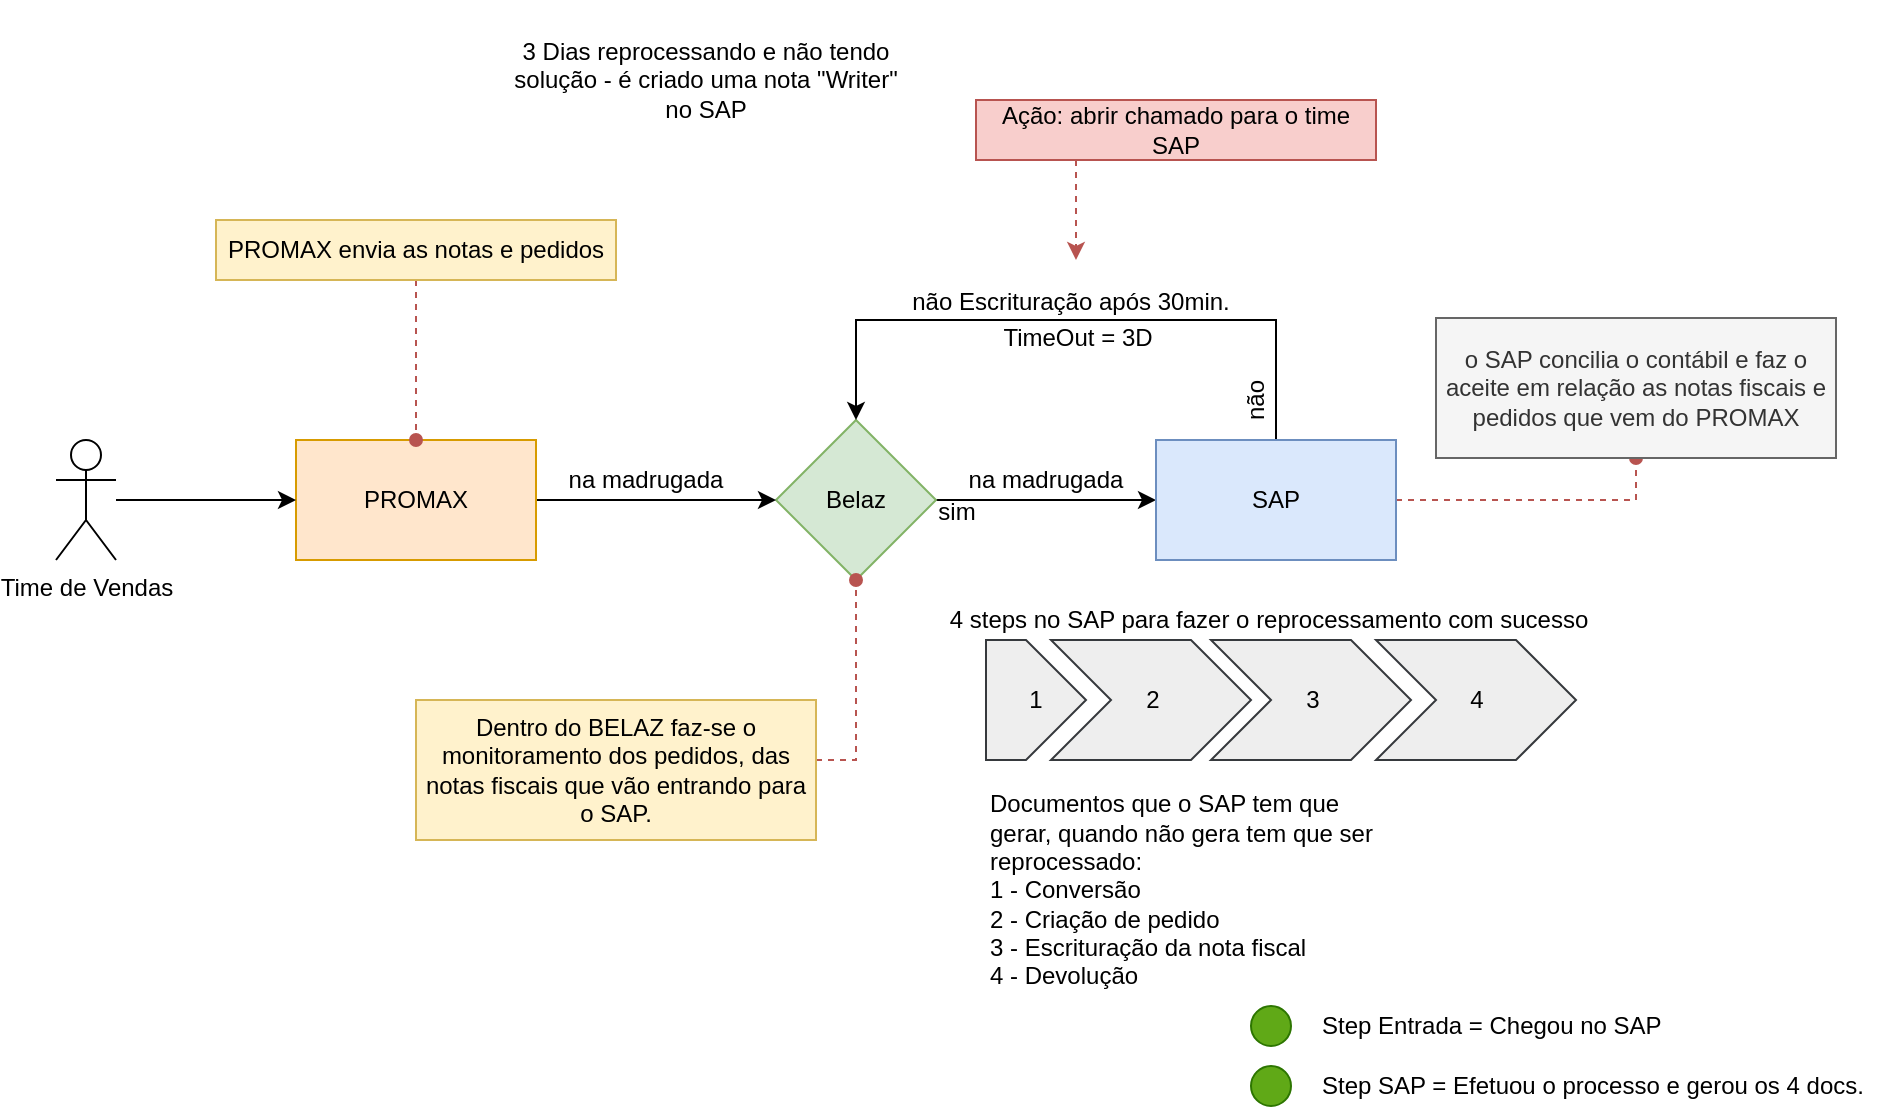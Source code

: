<mxfile version="21.3.7" type="github" pages="3">
  <diagram name="mod-Nfiscal" id="FYMTjBYePlC2DOv42e8Q">
    <mxGraphModel dx="1360" dy="703" grid="1" gridSize="10" guides="1" tooltips="1" connect="1" arrows="1" fold="1" page="1" pageScale="1" pageWidth="1169" pageHeight="827" background="none" math="0" shadow="0">
      <root>
        <mxCell id="0" />
        <mxCell id="1" parent="0" />
        <mxCell id="Rg6NBaC7I_4Q3Aoimb-7-5" style="edgeStyle=orthogonalEdgeStyle;rounded=0;orthogonalLoop=1;jettySize=auto;html=1;entryX=0;entryY=0.5;entryDx=0;entryDy=0;exitX=1;exitY=0.5;exitDx=0;exitDy=0;" edge="1" parent="1" source="Rg6NBaC7I_4Q3Aoimb-7-1" target="Rg6NBaC7I_4Q3Aoimb-7-2">
          <mxGeometry relative="1" as="geometry">
            <mxPoint x="570" y="370" as="sourcePoint" />
          </mxGeometry>
        </mxCell>
        <mxCell id="Rg6NBaC7I_4Q3Aoimb-7-1" value="Belaz" style="rhombus;whiteSpace=wrap;html=1;fillColor=#d5e8d4;strokeColor=#82b366;" vertex="1" parent="1">
          <mxGeometry x="480" y="330" width="80" height="80" as="geometry" />
        </mxCell>
        <mxCell id="Rg6NBaC7I_4Q3Aoimb-7-21" style="edgeStyle=orthogonalEdgeStyle;rounded=0;orthogonalLoop=1;jettySize=auto;html=1;entryX=0.5;entryY=0;entryDx=0;entryDy=0;" edge="1" parent="1" source="Rg6NBaC7I_4Q3Aoimb-7-2" target="Rg6NBaC7I_4Q3Aoimb-7-1">
          <mxGeometry relative="1" as="geometry">
            <mxPoint x="560" y="310" as="targetPoint" />
            <Array as="points">
              <mxPoint x="730" y="280" />
              <mxPoint x="520" y="280" />
            </Array>
          </mxGeometry>
        </mxCell>
        <mxCell id="Rg6NBaC7I_4Q3Aoimb-7-37" style="edgeStyle=orthogonalEdgeStyle;rounded=0;orthogonalLoop=1;jettySize=auto;html=1;entryX=0.5;entryY=1;entryDx=0;entryDy=0;fillColor=#f8cecc;strokeColor=#b85450;endArrow=oval;endFill=1;dashed=1;" edge="1" parent="1" source="Rg6NBaC7I_4Q3Aoimb-7-2" target="Rg6NBaC7I_4Q3Aoimb-7-11">
          <mxGeometry relative="1" as="geometry" />
        </mxCell>
        <mxCell id="Rg6NBaC7I_4Q3Aoimb-7-2" value="SAP" style="rounded=0;whiteSpace=wrap;html=1;fillColor=#dae8fc;strokeColor=#6c8ebf;" vertex="1" parent="1">
          <mxGeometry x="670" y="340" width="120" height="60" as="geometry" />
        </mxCell>
        <mxCell id="Rg6NBaC7I_4Q3Aoimb-7-4" style="edgeStyle=orthogonalEdgeStyle;rounded=0;orthogonalLoop=1;jettySize=auto;html=1;exitX=1;exitY=0.5;exitDx=0;exitDy=0;entryX=0;entryY=0.5;entryDx=0;entryDy=0;" edge="1" parent="1" source="Rg6NBaC7I_4Q3Aoimb-7-3" target="Rg6NBaC7I_4Q3Aoimb-7-1">
          <mxGeometry relative="1" as="geometry" />
        </mxCell>
        <mxCell id="Rg6NBaC7I_4Q3Aoimb-7-3" value="PROMAX" style="rounded=0;whiteSpace=wrap;html=1;fillColor=#ffe6cc;strokeColor=#d79b00;" vertex="1" parent="1">
          <mxGeometry x="240" y="340" width="120" height="60" as="geometry" />
        </mxCell>
        <mxCell id="Rg6NBaC7I_4Q3Aoimb-7-9" style="rounded=0;orthogonalLoop=1;jettySize=auto;html=1;exitX=0.25;exitY=1;exitDx=0;exitDy=0;fillColor=#f8cecc;strokeColor=#b85450;dashed=1;edgeStyle=orthogonalEdgeStyle;" edge="1" parent="1" source="Rg6NBaC7I_4Q3Aoimb-7-7">
          <mxGeometry relative="1" as="geometry">
            <mxPoint x="630" y="250" as="targetPoint" />
          </mxGeometry>
        </mxCell>
        <mxCell id="Rg6NBaC7I_4Q3Aoimb-7-7" value="Ação: abrir chamado para o time SAP" style="text;html=1;strokeColor=#b85450;fillColor=#f8cecc;align=center;verticalAlign=middle;whiteSpace=wrap;rounded=0;" vertex="1" parent="1">
          <mxGeometry x="580" y="170" width="200" height="30" as="geometry" />
        </mxCell>
        <mxCell id="Rg6NBaC7I_4Q3Aoimb-7-10" style="edgeStyle=orthogonalEdgeStyle;rounded=0;orthogonalLoop=1;jettySize=auto;html=1;fillColor=#f8cecc;strokeColor=#b85450;dashed=1;endArrow=oval;endFill=1;" edge="1" parent="1" source="Rg6NBaC7I_4Q3Aoimb-7-8" target="Rg6NBaC7I_4Q3Aoimb-7-3">
          <mxGeometry relative="1" as="geometry">
            <mxPoint x="300" y="310" as="targetPoint" />
          </mxGeometry>
        </mxCell>
        <mxCell id="Rg6NBaC7I_4Q3Aoimb-7-8" value="PROMAX envia as notas e pedidos" style="text;html=1;strokeColor=#d6b656;fillColor=#fff2cc;align=center;verticalAlign=middle;whiteSpace=wrap;rounded=0;" vertex="1" parent="1">
          <mxGeometry x="200" y="230" width="200" height="30" as="geometry" />
        </mxCell>
        <mxCell id="Rg6NBaC7I_4Q3Aoimb-7-11" value="o SAP concilia o contábil e faz o aceite em relação as notas fiscais e pedidos que vem do PROMAX" style="text;html=1;strokeColor=#666666;fillColor=#f5f5f5;align=center;verticalAlign=middle;whiteSpace=wrap;rounded=0;fontColor=#333333;" vertex="1" parent="1">
          <mxGeometry x="810" y="279" width="200" height="70" as="geometry" />
        </mxCell>
        <mxCell id="Rg6NBaC7I_4Q3Aoimb-7-13" style="edgeStyle=orthogonalEdgeStyle;rounded=0;orthogonalLoop=1;jettySize=auto;html=1;entryX=0;entryY=0.5;entryDx=0;entryDy=0;fillColor=none;" edge="1" parent="1" source="Rg6NBaC7I_4Q3Aoimb-7-12" target="Rg6NBaC7I_4Q3Aoimb-7-3">
          <mxGeometry relative="1" as="geometry" />
        </mxCell>
        <mxCell id="Rg6NBaC7I_4Q3Aoimb-7-12" value="Time de Vendas" style="shape=umlActor;verticalLabelPosition=bottom;verticalAlign=top;html=1;outlineConnect=0;" vertex="1" parent="1">
          <mxGeometry x="120" y="340" width="30" height="60" as="geometry" />
        </mxCell>
        <mxCell id="Rg6NBaC7I_4Q3Aoimb-7-15" value="na madrugada" style="text;html=1;strokeColor=none;fillColor=none;align=center;verticalAlign=middle;whiteSpace=wrap;rounded=0;" vertex="1" parent="1">
          <mxGeometry x="360" y="350" width="110" height="20" as="geometry" />
        </mxCell>
        <mxCell id="Rg6NBaC7I_4Q3Aoimb-7-16" value="na madrugada" style="text;html=1;strokeColor=none;fillColor=none;align=center;verticalAlign=middle;whiteSpace=wrap;rounded=0;" vertex="1" parent="1">
          <mxGeometry x="560" y="350" width="110" height="20" as="geometry" />
        </mxCell>
        <mxCell id="Rg6NBaC7I_4Q3Aoimb-7-17" value="sim" style="text;html=1;strokeColor=none;fillColor=none;align=center;verticalAlign=middle;whiteSpace=wrap;rounded=0;" vertex="1" parent="1">
          <mxGeometry x="555.5" y="366" width="29" height="20" as="geometry" />
        </mxCell>
        <mxCell id="Rg6NBaC7I_4Q3Aoimb-7-22" value="não" style="text;html=1;strokeColor=none;fillColor=none;align=center;verticalAlign=middle;whiteSpace=wrap;rounded=0;rotation=270;" vertex="1" parent="1">
          <mxGeometry x="690" y="310" width="60" height="20" as="geometry" />
        </mxCell>
        <mxCell id="Rg6NBaC7I_4Q3Aoimb-7-23" value="não Escrituração após 30min." style="text;html=1;strokeColor=none;fillColor=none;align=center;verticalAlign=middle;whiteSpace=wrap;rounded=0;" vertex="1" parent="1">
          <mxGeometry x="545" y="261" width="165" height="20" as="geometry" />
        </mxCell>
        <mxCell id="Rg6NBaC7I_4Q3Aoimb-7-25" style="edgeStyle=orthogonalEdgeStyle;rounded=0;orthogonalLoop=1;jettySize=auto;html=1;fillColor=#f8cecc;strokeColor=#b85450;dashed=1;entryX=0.5;entryY=1;entryDx=0;entryDy=0;endArrow=oval;endFill=1;" edge="1" parent="1" source="Rg6NBaC7I_4Q3Aoimb-7-24" target="Rg6NBaC7I_4Q3Aoimb-7-1">
          <mxGeometry relative="1" as="geometry">
            <mxPoint x="520" y="420" as="targetPoint" />
            <Array as="points">
              <mxPoint x="520" y="500" />
            </Array>
          </mxGeometry>
        </mxCell>
        <mxCell id="Rg6NBaC7I_4Q3Aoimb-7-24" value="Dentro do BELAZ faz-se o monitoramento dos pedidos, das notas fiscais que vão entrando para o SAP." style="text;html=1;strokeColor=#d6b656;fillColor=#fff2cc;align=center;verticalAlign=middle;whiteSpace=wrap;rounded=0;" vertex="1" parent="1">
          <mxGeometry x="300" y="470" width="200" height="70" as="geometry" />
        </mxCell>
        <mxCell id="Rg6NBaC7I_4Q3Aoimb-7-27" value="TimeOut = 3D" style="text;html=1;strokeColor=none;fillColor=none;align=center;verticalAlign=middle;whiteSpace=wrap;rounded=0;" vertex="1" parent="1">
          <mxGeometry x="551" y="279" width="160" height="20" as="geometry" />
        </mxCell>
        <mxCell id="Rg6NBaC7I_4Q3Aoimb-7-28" value="3 Dias reprocessando e não tendo solução - é criado uma nota &quot;Writer&quot; no SAP" style="text;html=1;strokeColor=none;fillColor=none;align=center;verticalAlign=middle;whiteSpace=wrap;rounded=0;" vertex="1" parent="1">
          <mxGeometry x="345" y="120" width="200" height="80" as="geometry" />
        </mxCell>
        <mxCell id="Rg6NBaC7I_4Q3Aoimb-7-30" value="2" style="html=1;shadow=0;dashed=0;align=center;verticalAlign=middle;shape=mxgraph.arrows2.arrow;dy=0;dx=30;notch=30;fillColor=#eeeeee;strokeColor=#36393d;" vertex="1" parent="1">
          <mxGeometry x="617.5" y="440" width="100" height="60" as="geometry" />
        </mxCell>
        <mxCell id="Rg6NBaC7I_4Q3Aoimb-7-31" value="3" style="html=1;shadow=0;dashed=0;align=center;verticalAlign=middle;shape=mxgraph.arrows2.arrow;dy=0;dx=30;notch=30;fillColor=#eeeeee;strokeColor=#36393d;" vertex="1" parent="1">
          <mxGeometry x="697.5" y="440" width="100" height="60" as="geometry" />
        </mxCell>
        <mxCell id="Rg6NBaC7I_4Q3Aoimb-7-32" value="4" style="html=1;shadow=0;dashed=0;align=center;verticalAlign=middle;shape=mxgraph.arrows2.arrow;dy=0;dx=30;notch=30;fillColor=#eeeeee;strokeColor=#36393d;" vertex="1" parent="1">
          <mxGeometry x="780" y="440" width="100" height="60" as="geometry" />
        </mxCell>
        <mxCell id="Rg6NBaC7I_4Q3Aoimb-7-33" value="1" style="shape=offPageConnector;whiteSpace=wrap;html=1;direction=north;size=0.6;fillColor=#eeeeee;strokeColor=#36393d;" vertex="1" parent="1">
          <mxGeometry x="585" y="440" width="50" height="60" as="geometry" />
        </mxCell>
        <mxCell id="Rg6NBaC7I_4Q3Aoimb-7-35" value="Documentos que o SAP tem que gerar, quando não gera tem que ser reprocessado:&lt;br&gt;1 - Conversão&lt;br&gt;2 - Criação de pedido&lt;br&gt;3 - Escrituração da nota fiscal&lt;br&gt;4 - Devolução" style="text;html=1;strokeColor=none;fillColor=none;align=left;verticalAlign=middle;whiteSpace=wrap;rounded=0;" vertex="1" parent="1">
          <mxGeometry x="585" y="510" width="200" height="110" as="geometry" />
        </mxCell>
        <mxCell id="Rg6NBaC7I_4Q3Aoimb-7-36" value="4 steps no SAP para fazer o reprocessamento com sucesso" style="text;html=1;strokeColor=none;fillColor=none;align=center;verticalAlign=middle;whiteSpace=wrap;rounded=0;" vertex="1" parent="1">
          <mxGeometry x="559" y="420" width="335" height="20" as="geometry" />
        </mxCell>
        <mxCell id="XzcwxMrILsMq7qP77e5U-1" value="" style="ellipse;whiteSpace=wrap;html=1;aspect=fixed;fillColor=#60a917;strokeColor=#2D7600;fontColor=#ffffff;" vertex="1" parent="1">
          <mxGeometry x="717.5" y="623" width="20" height="20" as="geometry" />
        </mxCell>
        <mxCell id="XzcwxMrILsMq7qP77e5U-2" value="Step Entrada = Chegou no SAP" style="text;html=1;strokeColor=none;fillColor=none;align=left;verticalAlign=middle;whiteSpace=wrap;rounded=0;" vertex="1" parent="1">
          <mxGeometry x="751" y="618" width="209" height="30" as="geometry" />
        </mxCell>
        <mxCell id="XzcwxMrILsMq7qP77e5U-3" value="" style="ellipse;whiteSpace=wrap;html=1;aspect=fixed;fillColor=#60a917;strokeColor=#2D7600;fontColor=#ffffff;" vertex="1" parent="1">
          <mxGeometry x="717.5" y="653" width="20" height="20" as="geometry" />
        </mxCell>
        <mxCell id="XzcwxMrILsMq7qP77e5U-4" value="Step SAP = Efetuou o processo e gerou os 4 docs." style="text;html=1;strokeColor=none;fillColor=none;align=left;verticalAlign=middle;whiteSpace=wrap;rounded=0;" vertex="1" parent="1">
          <mxGeometry x="751" y="648" width="279" height="30" as="geometry" />
        </mxCell>
      </root>
    </mxGraphModel>
  </diagram>
  <diagram name="mod-Recebiveis" id="u37iiUtKy4Pvebnfom2-">
    <mxGraphModel dx="1460" dy="780" grid="1" gridSize="10" guides="1" tooltips="1" connect="1" arrows="1" fold="1" page="1" pageScale="1" pageWidth="1169" pageHeight="827" background="none" math="0" shadow="0">
      <root>
        <mxCell id="Rk-nTdF6yKmfxF4wdlLT-0" />
        <mxCell id="Rk-nTdF6yKmfxF4wdlLT-1" parent="Rk-nTdF6yKmfxF4wdlLT-0" />
        <mxCell id="Rk-nTdF6yKmfxF4wdlLT-3" value="Belaz" style="rhombus;whiteSpace=wrap;html=1;fillColor=#d5e8d4;strokeColor=#82b366;" vertex="1" parent="Rk-nTdF6yKmfxF4wdlLT-1">
          <mxGeometry x="290" y="290" width="80" height="80" as="geometry" />
        </mxCell>
        <mxCell id="Rk-nTdF6yKmfxF4wdlLT-5" style="edgeStyle=orthogonalEdgeStyle;rounded=0;orthogonalLoop=1;jettySize=auto;html=1;entryX=0.5;entryY=1;entryDx=0;entryDy=0;fillColor=#f8cecc;strokeColor=#b85450;endArrow=oval;endFill=1;dashed=1;" edge="1" parent="Rk-nTdF6yKmfxF4wdlLT-1" source="Rk-nTdF6yKmfxF4wdlLT-6" target="Rk-nTdF6yKmfxF4wdlLT-13">
          <mxGeometry relative="1" as="geometry" />
        </mxCell>
        <mxCell id="Rk-nTdF6yKmfxF4wdlLT-6" value="SAP" style="rounded=0;whiteSpace=wrap;html=1;fillColor=#dae8fc;strokeColor=#6c8ebf;" vertex="1" parent="Rk-nTdF6yKmfxF4wdlLT-1">
          <mxGeometry x="720" y="300" width="120" height="60" as="geometry" />
        </mxCell>
        <mxCell id="Rk-nTdF6yKmfxF4wdlLT-13" value="o SAP concilia o contábil e faz o aceite em relação as notas fiscais e pedidos que vem do PROMAX" style="text;html=1;strokeColor=#666666;fillColor=#f5f5f5;align=center;verticalAlign=middle;whiteSpace=wrap;rounded=0;fontColor=#333333;" vertex="1" parent="Rk-nTdF6yKmfxF4wdlLT-1">
          <mxGeometry x="860" y="239" width="200" height="70" as="geometry" />
        </mxCell>
        <mxCell id="Rk-nTdF6yKmfxF4wdlLT-21" value="não" style="text;html=1;strokeColor=none;fillColor=none;align=center;verticalAlign=middle;whiteSpace=wrap;rounded=0;rotation=270;" vertex="1" parent="Rk-nTdF6yKmfxF4wdlLT-1">
          <mxGeometry x="430" y="250" width="60" height="20" as="geometry" />
        </mxCell>
        <mxCell id="Rk-nTdF6yKmfxF4wdlLT-23" style="edgeStyle=orthogonalEdgeStyle;rounded=0;orthogonalLoop=1;jettySize=auto;html=1;fillColor=#f8cecc;strokeColor=#b85450;dashed=1;entryX=0.5;entryY=1;entryDx=0;entryDy=0;endArrow=oval;endFill=1;" edge="1" parent="Rk-nTdF6yKmfxF4wdlLT-1" source="Rk-nTdF6yKmfxF4wdlLT-24" target="Rk-nTdF6yKmfxF4wdlLT-3">
          <mxGeometry relative="1" as="geometry">
            <mxPoint x="570" y="380" as="targetPoint" />
            <Array as="points">
              <mxPoint x="330" y="460" />
            </Array>
          </mxGeometry>
        </mxCell>
        <mxCell id="Rk-nTdF6yKmfxF4wdlLT-24" value="Dentro do BELAZ faz-se o monitoramento dos pedidos, das notas fiscais que vão entrando para o SAP." style="text;html=1;strokeColor=#d6b656;fillColor=#fff2cc;align=center;verticalAlign=middle;whiteSpace=wrap;rounded=0;" vertex="1" parent="Rk-nTdF6yKmfxF4wdlLT-1">
          <mxGeometry x="100" y="430" width="200" height="70" as="geometry" />
        </mxCell>
        <mxCell id="9pQ64Emwv4LPITdYgzX5-0" value="&lt;font color=&quot;#ff3333&quot;&gt;Aqui é a contabilização das notas fiscais do mod. anterior&lt;/font&gt;" style="text;html=1;strokeColor=none;fillColor=none;align=left;verticalAlign=middle;whiteSpace=wrap;rounded=0;fontStyle=1" vertex="1" parent="Rk-nTdF6yKmfxF4wdlLT-1">
          <mxGeometry x="110" y="110" width="360" height="30" as="geometry" />
        </mxCell>
        <mxCell id="9pQ64Emwv4LPITdYgzX5-1" value="&lt;font color=&quot;#00cc00&quot;&gt;só lançamos documentos DA ou EX no sap&lt;/font&gt;" style="text;html=1;strokeColor=none;fillColor=none;align=left;verticalAlign=middle;whiteSpace=wrap;rounded=0;fontStyle=1" vertex="1" parent="Rk-nTdF6yKmfxF4wdlLT-1">
          <mxGeometry x="110" y="140" width="360" height="30" as="geometry" />
        </mxCell>
        <mxCell id="9pQ64Emwv4LPITdYgzX5-5" style="edgeStyle=orthogonalEdgeStyle;rounded=0;orthogonalLoop=1;jettySize=auto;html=1;entryX=0;entryY=0.5;entryDx=0;entryDy=0;" edge="1" parent="Rk-nTdF6yKmfxF4wdlLT-1" source="9pQ64Emwv4LPITdYgzX5-3" target="Rk-nTdF6yKmfxF4wdlLT-6">
          <mxGeometry relative="1" as="geometry" />
        </mxCell>
        <mxCell id="9pQ64Emwv4LPITdYgzX5-6" style="edgeStyle=orthogonalEdgeStyle;rounded=0;orthogonalLoop=1;jettySize=auto;html=1;entryX=0.5;entryY=0;entryDx=0;entryDy=0;" edge="1" parent="Rk-nTdF6yKmfxF4wdlLT-1" source="9pQ64Emwv4LPITdYgzX5-3" target="Rk-nTdF6yKmfxF4wdlLT-3">
          <mxGeometry relative="1" as="geometry">
            <Array as="points">
              <mxPoint x="470" y="240" />
              <mxPoint x="330" y="240" />
            </Array>
          </mxGeometry>
        </mxCell>
        <mxCell id="9pQ64Emwv4LPITdYgzX5-3" value="Doc. Fiscais" style="shape=note;whiteSpace=wrap;html=1;backgroundOutline=1;darkOpacity=0.05;" vertex="1" parent="Rk-nTdF6yKmfxF4wdlLT-1">
          <mxGeometry x="440" y="280" width="80" height="100" as="geometry" />
        </mxCell>
        <mxCell id="9pQ64Emwv4LPITdYgzX5-4" value="vai na FB01 no SAP e gera um documento contábil no SAP" style="text;html=1;strokeColor=none;fillColor=none;align=center;verticalAlign=middle;whiteSpace=wrap;rounded=0;" vertex="1" parent="Rk-nTdF6yKmfxF4wdlLT-1">
          <mxGeometry x="520" y="309" width="200" height="80" as="geometry" />
        </mxCell>
        <mxCell id="9pQ64Emwv4LPITdYgzX5-8" value="sim" style="text;html=1;strokeColor=none;fillColor=none;align=center;verticalAlign=middle;whiteSpace=wrap;rounded=0;rotation=0;" vertex="1" parent="Rk-nTdF6yKmfxF4wdlLT-1">
          <mxGeometry x="570" y="309" width="60" height="20" as="geometry" />
        </mxCell>
        <mxCell id="xnwCBZq5ujBU5fUqxQFE-0" value="" style="ellipse;whiteSpace=wrap;html=1;aspect=fixed;fillColor=#60a917;strokeColor=#2D7600;fontColor=#ffffff;" vertex="1" parent="Rk-nTdF6yKmfxF4wdlLT-1">
          <mxGeometry x="650" y="394" width="20" height="20" as="geometry" />
        </mxCell>
        <mxCell id="xnwCBZq5ujBU5fUqxQFE-1" value="Processado com Sucesso" style="text;html=1;strokeColor=none;fillColor=none;align=left;verticalAlign=middle;whiteSpace=wrap;rounded=0;" vertex="1" parent="Rk-nTdF6yKmfxF4wdlLT-1">
          <mxGeometry x="683.5" y="389" width="279" height="30" as="geometry" />
        </mxCell>
        <mxCell id="xnwCBZq5ujBU5fUqxQFE-2" value="Integrado no SAP" style="text;html=1;strokeColor=none;fillColor=none;align=left;verticalAlign=middle;whiteSpace=wrap;rounded=0;" vertex="1" parent="Rk-nTdF6yKmfxF4wdlLT-1">
          <mxGeometry x="695.5" y="403" width="279" height="30" as="geometry" />
        </mxCell>
      </root>
    </mxGraphModel>
  </diagram>
  <diagram name="mod-MovEstoques" id="80mQ_FafsET2PYrHEtAr">
    <mxGraphModel dx="1230" dy="636" grid="1" gridSize="10" guides="1" tooltips="1" connect="1" arrows="1" fold="1" page="1" pageScale="1" pageWidth="1169" pageHeight="827" background="none" math="0" shadow="0">
      <root>
        <mxCell id="1B4FU5mbZ4XjkNSZoRNT-0" />
        <mxCell id="1B4FU5mbZ4XjkNSZoRNT-1" parent="1B4FU5mbZ4XjkNSZoRNT-0" />
        <mxCell id="9Cx3MuvOHhkzexE3_5ip-0" value="Belaz" style="rhombus;whiteSpace=wrap;html=1;fillColor=#d5e8d4;strokeColor=#82b366;" vertex="1" parent="1B4FU5mbZ4XjkNSZoRNT-1">
          <mxGeometry x="290" y="290" width="80" height="80" as="geometry" />
        </mxCell>
        <mxCell id="9Cx3MuvOHhkzexE3_5ip-1" style="edgeStyle=orthogonalEdgeStyle;rounded=0;orthogonalLoop=1;jettySize=auto;html=1;entryX=0.5;entryY=1;entryDx=0;entryDy=0;fillColor=#f8cecc;strokeColor=#b85450;endArrow=oval;endFill=1;dashed=1;" edge="1" parent="1B4FU5mbZ4XjkNSZoRNT-1" source="9Cx3MuvOHhkzexE3_5ip-2" target="9Cx3MuvOHhkzexE3_5ip-3">
          <mxGeometry relative="1" as="geometry" />
        </mxCell>
        <mxCell id="9Cx3MuvOHhkzexE3_5ip-2" value="SAP" style="rounded=0;whiteSpace=wrap;html=1;fillColor=#dae8fc;strokeColor=#6c8ebf;" vertex="1" parent="1B4FU5mbZ4XjkNSZoRNT-1">
          <mxGeometry x="720" y="300" width="120" height="60" as="geometry" />
        </mxCell>
        <mxCell id="9Cx3MuvOHhkzexE3_5ip-3" value="o SAP concilia o contábil e faz o aceite em relação as notas fiscais e pedidos que vem do PROMAX" style="text;html=1;strokeColor=#666666;fillColor=#f5f5f5;align=center;verticalAlign=middle;whiteSpace=wrap;rounded=0;fontColor=#333333;" vertex="1" parent="1B4FU5mbZ4XjkNSZoRNT-1">
          <mxGeometry x="860" y="239" width="200" height="70" as="geometry" />
        </mxCell>
        <mxCell id="9Cx3MuvOHhkzexE3_5ip-4" value="não" style="text;html=1;strokeColor=none;fillColor=none;align=center;verticalAlign=middle;whiteSpace=wrap;rounded=0;rotation=270;" vertex="1" parent="1B4FU5mbZ4XjkNSZoRNT-1">
          <mxGeometry x="430" y="250" width="60" height="20" as="geometry" />
        </mxCell>
        <mxCell id="9Cx3MuvOHhkzexE3_5ip-5" style="edgeStyle=orthogonalEdgeStyle;rounded=0;orthogonalLoop=1;jettySize=auto;html=1;fillColor=#f8cecc;strokeColor=#b85450;dashed=1;entryX=0.5;entryY=1;entryDx=0;entryDy=0;endArrow=oval;endFill=1;" edge="1" parent="1B4FU5mbZ4XjkNSZoRNT-1" source="9Cx3MuvOHhkzexE3_5ip-6" target="9Cx3MuvOHhkzexE3_5ip-0">
          <mxGeometry relative="1" as="geometry">
            <mxPoint x="570" y="380" as="targetPoint" />
            <Array as="points">
              <mxPoint x="330" y="460" />
            </Array>
          </mxGeometry>
        </mxCell>
        <mxCell id="9Cx3MuvOHhkzexE3_5ip-6" value="Dentro do BELAZ faz-se o monitoramento dos pedidos, das notas fiscais que vão entrando para o SAP." style="text;html=1;strokeColor=#d6b656;fillColor=#fff2cc;align=center;verticalAlign=middle;whiteSpace=wrap;rounded=0;" vertex="1" parent="1B4FU5mbZ4XjkNSZoRNT-1">
          <mxGeometry x="100" y="430" width="200" height="70" as="geometry" />
        </mxCell>
        <mxCell id="9Cx3MuvOHhkzexE3_5ip-7" value="&lt;font color=&quot;#ff3333&quot;&gt;Aqui é a doc. gerado pela Movimentação de materiais&lt;/font&gt;" style="text;html=1;strokeColor=none;fillColor=none;align=left;verticalAlign=middle;whiteSpace=wrap;rounded=0;fontStyle=1" vertex="1" parent="1B4FU5mbZ4XjkNSZoRNT-1">
          <mxGeometry x="110" y="110" width="360" height="30" as="geometry" />
        </mxCell>
        <mxCell id="9Cx3MuvOHhkzexE3_5ip-8" value="&lt;font color=&quot;#00cc00&quot;&gt;só lançamos documentos DA ou EX no sap&lt;/font&gt;" style="text;html=1;strokeColor=none;fillColor=none;align=left;verticalAlign=middle;whiteSpace=wrap;rounded=0;fontStyle=1" vertex="1" parent="1B4FU5mbZ4XjkNSZoRNT-1">
          <mxGeometry x="110" y="140" width="360" height="30" as="geometry" />
        </mxCell>
        <mxCell id="9Cx3MuvOHhkzexE3_5ip-9" style="edgeStyle=orthogonalEdgeStyle;rounded=0;orthogonalLoop=1;jettySize=auto;html=1;entryX=0;entryY=0.5;entryDx=0;entryDy=0;" edge="1" parent="1B4FU5mbZ4XjkNSZoRNT-1" source="9Cx3MuvOHhkzexE3_5ip-11" target="9Cx3MuvOHhkzexE3_5ip-2">
          <mxGeometry relative="1" as="geometry" />
        </mxCell>
        <mxCell id="9Cx3MuvOHhkzexE3_5ip-10" style="edgeStyle=orthogonalEdgeStyle;rounded=0;orthogonalLoop=1;jettySize=auto;html=1;entryX=0.5;entryY=0;entryDx=0;entryDy=0;" edge="1" parent="1B4FU5mbZ4XjkNSZoRNT-1" source="9Cx3MuvOHhkzexE3_5ip-11" target="9Cx3MuvOHhkzexE3_5ip-0">
          <mxGeometry relative="1" as="geometry">
            <Array as="points">
              <mxPoint x="470" y="240" />
              <mxPoint x="330" y="240" />
            </Array>
          </mxGeometry>
        </mxCell>
        <mxCell id="9Cx3MuvOHhkzexE3_5ip-11" value="Doc. de material" style="shape=note;whiteSpace=wrap;html=1;backgroundOutline=1;darkOpacity=0.05;" vertex="1" parent="1B4FU5mbZ4XjkNSZoRNT-1">
          <mxGeometry x="440" y="280" width="80" height="100" as="geometry" />
        </mxCell>
        <mxCell id="9Cx3MuvOHhkzexE3_5ip-12" value="vai na FB01 no SAP e gera um documento contábil no SAP" style="text;html=1;strokeColor=none;fillColor=none;align=center;verticalAlign=middle;whiteSpace=wrap;rounded=0;" vertex="1" parent="1B4FU5mbZ4XjkNSZoRNT-1">
          <mxGeometry x="520" y="309" width="200" height="80" as="geometry" />
        </mxCell>
        <mxCell id="9Cx3MuvOHhkzexE3_5ip-13" value="sim" style="text;html=1;strokeColor=none;fillColor=none;align=center;verticalAlign=middle;whiteSpace=wrap;rounded=0;rotation=0;" vertex="1" parent="1B4FU5mbZ4XjkNSZoRNT-1">
          <mxGeometry x="570" y="309" width="60" height="20" as="geometry" />
        </mxCell>
        <mxCell id="9Cx3MuvOHhkzexE3_5ip-14" value="" style="ellipse;whiteSpace=wrap;html=1;aspect=fixed;fillColor=#60a917;strokeColor=#2D7600;fontColor=#ffffff;" vertex="1" parent="1B4FU5mbZ4XjkNSZoRNT-1">
          <mxGeometry x="650" y="394" width="20" height="20" as="geometry" />
        </mxCell>
        <mxCell id="9Cx3MuvOHhkzexE3_5ip-15" value="Processado com Sucesso" style="text;html=1;strokeColor=none;fillColor=none;align=left;verticalAlign=middle;whiteSpace=wrap;rounded=0;" vertex="1" parent="1B4FU5mbZ4XjkNSZoRNT-1">
          <mxGeometry x="683.5" y="389" width="279" height="30" as="geometry" />
        </mxCell>
        <mxCell id="9Cx3MuvOHhkzexE3_5ip-16" value="Integrado no SAP" style="text;html=1;strokeColor=none;fillColor=none;align=left;verticalAlign=middle;whiteSpace=wrap;rounded=0;" vertex="1" parent="1B4FU5mbZ4XjkNSZoRNT-1">
          <mxGeometry x="695.5" y="403" width="279" height="30" as="geometry" />
        </mxCell>
      </root>
    </mxGraphModel>
  </diagram>
</mxfile>
